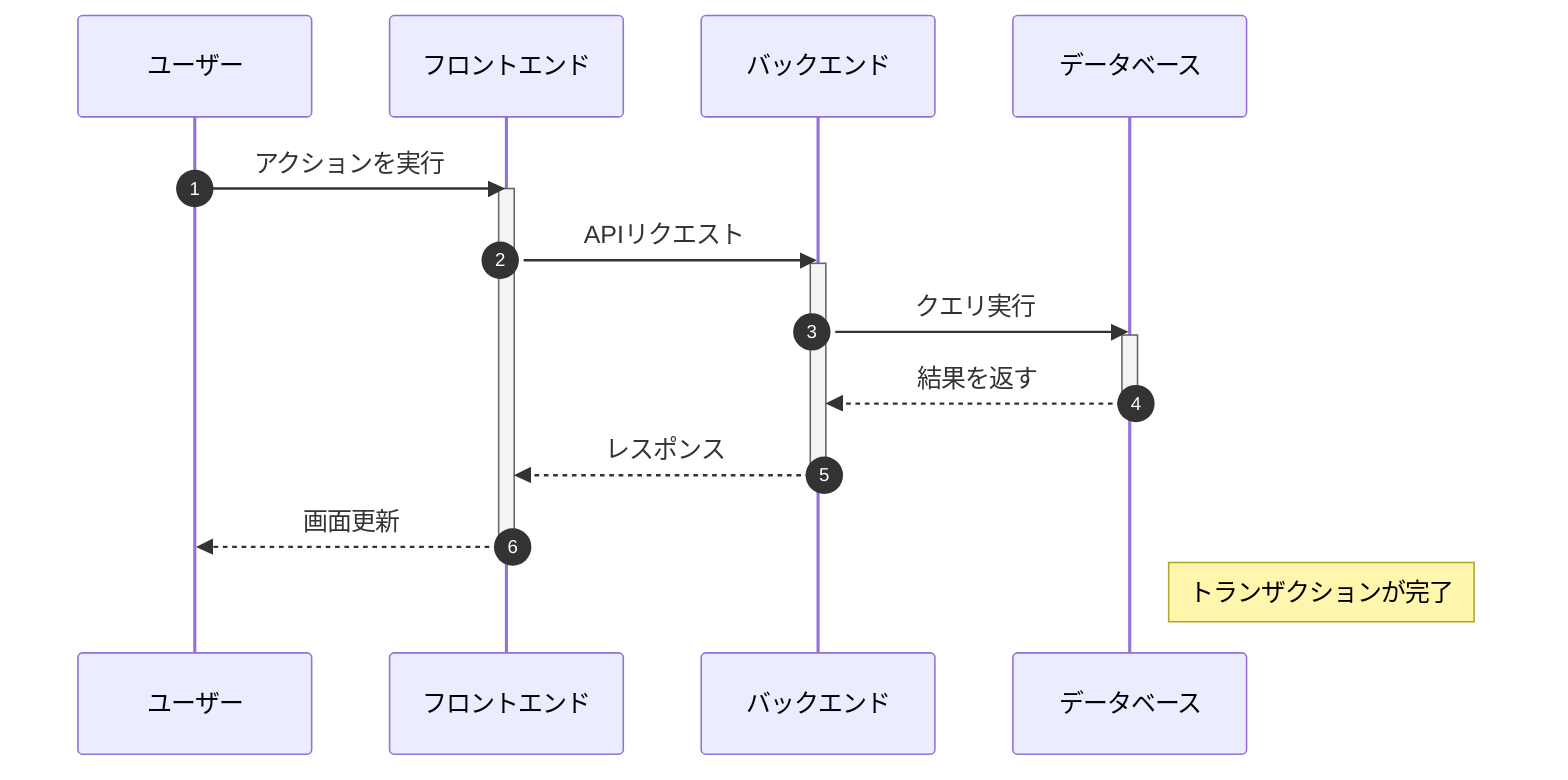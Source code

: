 sequenceDiagram
    autonumber
    participant ユーザー
    participant フロントエンド
    participant バックエンド
    participant データベース
    
    ユーザー->>フロントエンド: アクションを実行
    activate フロントエンド
    フロントエンド->>バックエンド: APIリクエスト
    activate バックエンド
    バックエンド->>データベース: クエリ実行
    activate データベース
    データベース-->>バックエンド: 結果を返す
    deactivate データベース
    バックエンド-->>フロントエンド: レスポンス
    deactivate バックエンド
    フロントエンド-->>ユーザー: 画面更新
    deactivate フロントエンド
    
    Note right of データベース: トランザクションが完了